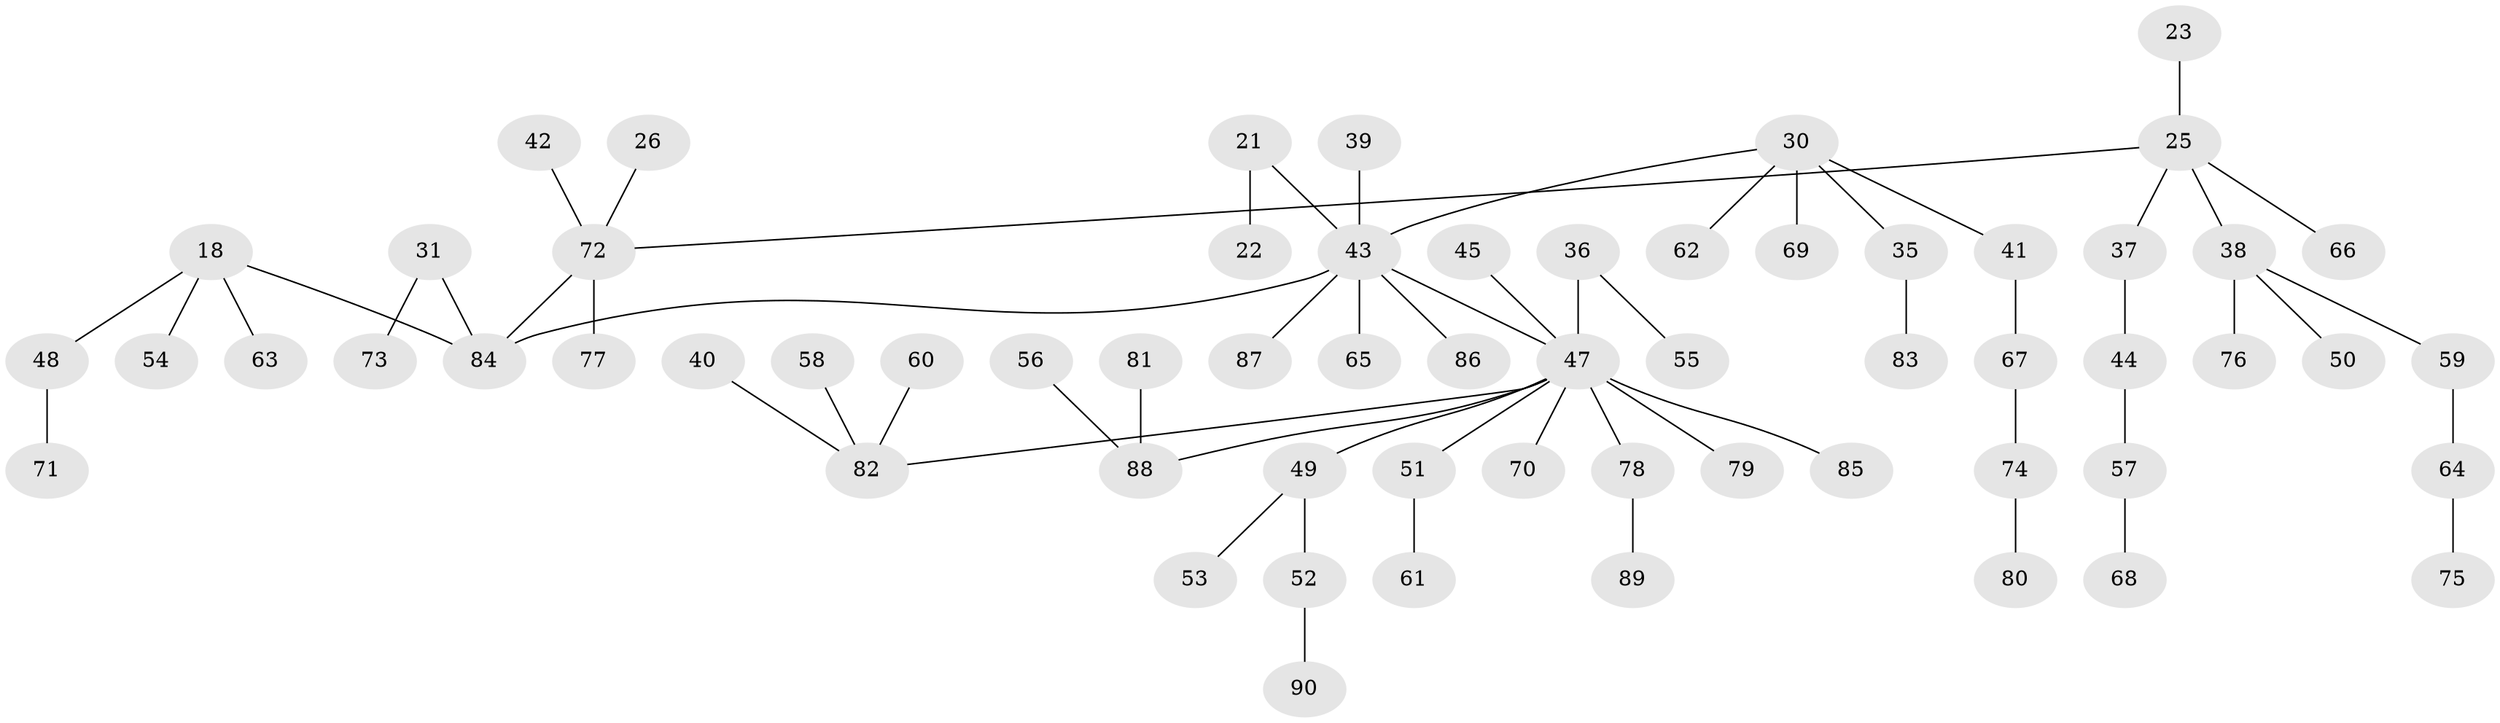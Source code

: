 // original degree distribution, {1: 0.5111111111111111, 8: 0.011111111111111112, 7: 0.011111111111111112, 2: 0.25555555555555554, 6: 0.011111111111111112, 3: 0.1111111111111111, 5: 0.03333333333333333, 4: 0.05555555555555555}
// Generated by graph-tools (version 1.1) at 2025/56/03/04/25 21:56:29]
// undirected, 63 vertices, 62 edges
graph export_dot {
graph [start="1"]
  node [color=gray90,style=filled];
  18;
  21;
  22;
  23;
  25 [super="+19"];
  26;
  30;
  31;
  35;
  36 [super="+20"];
  37;
  38;
  39;
  40;
  41;
  42;
  43 [super="+6+13"];
  44;
  45;
  47 [super="+15+4+7+27+28"];
  48;
  49 [super="+8+9"];
  50;
  51;
  52;
  53;
  54;
  55;
  56;
  57;
  58;
  59;
  60;
  61;
  62;
  63;
  64;
  65;
  66;
  67;
  68;
  69;
  70;
  71;
  72 [super="+17+33"];
  73;
  74;
  75;
  76;
  77;
  78;
  79;
  80;
  81;
  82 [super="+34"];
  83;
  84 [super="+10"];
  85;
  86;
  87;
  88 [super="+16+24+46"];
  89;
  90;
  18 -- 48;
  18 -- 54;
  18 -- 63;
  18 -- 84;
  21 -- 22;
  21 -- 43;
  23 -- 25;
  25 -- 37;
  25 -- 66;
  25 -- 38;
  25 -- 72;
  26 -- 72;
  30 -- 35;
  30 -- 41;
  30 -- 62;
  30 -- 69;
  30 -- 43;
  31 -- 73;
  31 -- 84;
  35 -- 83;
  36 -- 47;
  36 -- 55;
  37 -- 44;
  38 -- 50;
  38 -- 59;
  38 -- 76;
  39 -- 43;
  40 -- 82;
  41 -- 67;
  42 -- 72;
  43 -- 86;
  43 -- 87;
  43 -- 47;
  43 -- 84;
  43 -- 65;
  44 -- 57;
  45 -- 47;
  47 -- 70;
  47 -- 78;
  47 -- 79;
  47 -- 85;
  47 -- 49;
  47 -- 51;
  47 -- 82;
  47 -- 88;
  48 -- 71;
  49 -- 52;
  49 -- 53;
  51 -- 61;
  52 -- 90;
  56 -- 88;
  57 -- 68;
  58 -- 82;
  59 -- 64;
  60 -- 82;
  64 -- 75;
  67 -- 74;
  72 -- 84;
  72 -- 77;
  74 -- 80;
  78 -- 89;
  81 -- 88;
}
